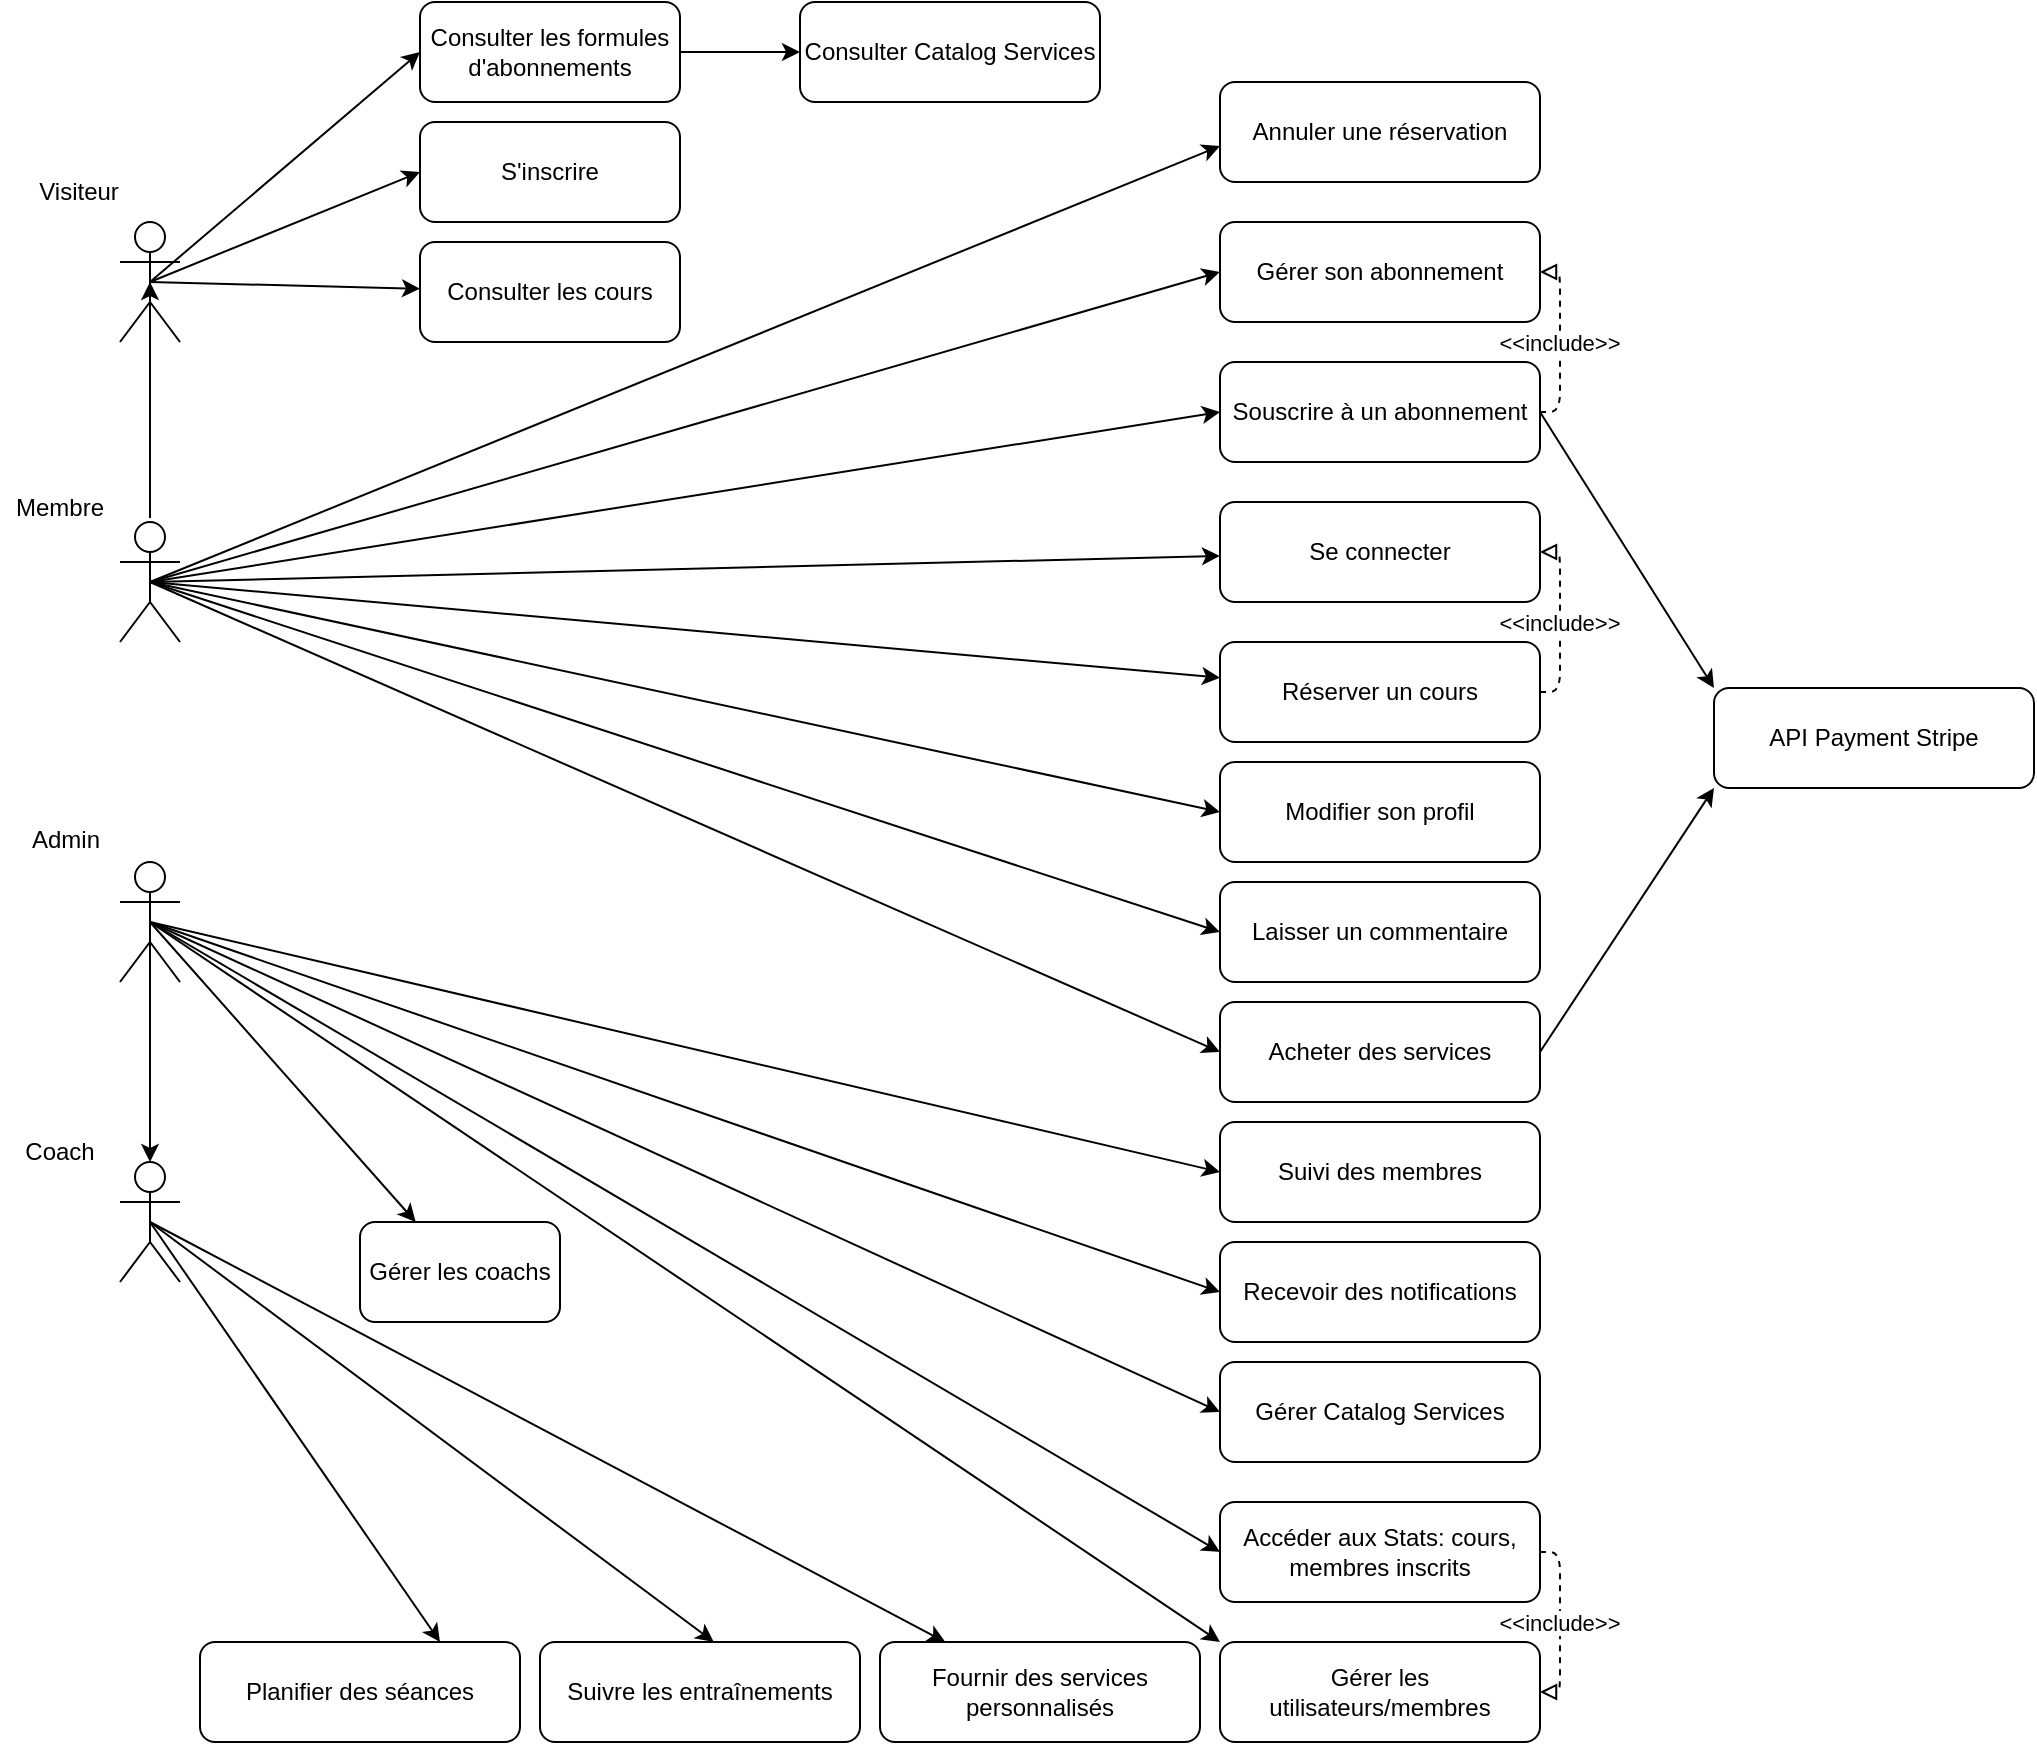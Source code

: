 <mxfile version="24.7.7">
  <diagram name="Page-1" id="NAnlpV8po5Nv_PaAFcBA">
    <mxGraphModel dx="2087" dy="1287" grid="0" gridSize="10" guides="1" tooltips="1" connect="1" arrows="1" fold="1" page="0" pageScale="1" pageWidth="827" pageHeight="1169" math="0" shadow="0">
      <root>
        <mxCell id="0" />
        <mxCell id="1" parent="0" />
        <mxCell id="6" value="Consulter les formules d&#39;abonnements" style="rounded=1;whiteSpace=wrap" parent="1" vertex="1">
          <mxGeometry x="200" y="-40" width="130" height="50" as="geometry" />
        </mxCell>
        <mxCell id="7" value="S&#39;inscrire" style="rounded=1;whiteSpace=wrap" parent="1" vertex="1">
          <mxGeometry x="200" y="20" width="130" height="50" as="geometry" />
        </mxCell>
        <mxCell id="8" value="Consulter les cours" style="rounded=1;whiteSpace=wrap" parent="1" vertex="1">
          <mxGeometry x="200" y="80" width="130" height="50" as="geometry" />
        </mxCell>
        <mxCell id="9" value="Consulter Catalog Services" style="rounded=1;whiteSpace=wrap" parent="1" vertex="1">
          <mxGeometry x="390" y="-40" width="150" height="50" as="geometry" />
        </mxCell>
        <mxCell id="10" value="Souscrire à un abonnement" style="rounded=1;whiteSpace=wrap" parent="1" vertex="1">
          <mxGeometry x="600" y="140" width="160" height="50" as="geometry" />
        </mxCell>
        <mxCell id="11" value="Réserver un cours" style="rounded=1;whiteSpace=wrap" parent="1" vertex="1">
          <mxGeometry x="600" y="280" width="160" height="50" as="geometry" />
        </mxCell>
        <mxCell id="12" value="Annuler une réservation" style="rounded=1;whiteSpace=wrap" parent="1" vertex="1">
          <mxGeometry x="600" width="160" height="50" as="geometry" />
        </mxCell>
        <mxCell id="13" value="Gérer son abonnement" style="rounded=1;whiteSpace=wrap" parent="1" vertex="1">
          <mxGeometry x="600" y="70" width="160" height="50" as="geometry" />
        </mxCell>
        <mxCell id="14" value="Se connecter" style="rounded=1;whiteSpace=wrap" parent="1" vertex="1">
          <mxGeometry x="600" y="210" width="160" height="50" as="geometry" />
        </mxCell>
        <mxCell id="15" value="Modifier son profil" style="rounded=1;whiteSpace=wrap" parent="1" vertex="1">
          <mxGeometry x="600" y="340" width="160" height="50" as="geometry" />
        </mxCell>
        <mxCell id="16" value="Laisser un commentaire" style="rounded=1;whiteSpace=wrap" parent="1" vertex="1">
          <mxGeometry x="600" y="400" width="160" height="50" as="geometry" />
        </mxCell>
        <mxCell id="17" value="Acheter des services" style="rounded=1;whiteSpace=wrap" parent="1" vertex="1">
          <mxGeometry x="600" y="460" width="160" height="50" as="geometry" />
        </mxCell>
        <mxCell id="18" value="Gérer Catalog Services" style="rounded=1;whiteSpace=wrap" parent="1" vertex="1">
          <mxGeometry x="600" y="640" width="160" height="50" as="geometry" />
        </mxCell>
        <mxCell id="19" value="Accéder aux Stats: cours, membres inscrits" style="rounded=1;whiteSpace=wrap" parent="1" vertex="1">
          <mxGeometry x="600" y="710" width="160" height="50" as="geometry" />
        </mxCell>
        <mxCell id="20" value="Recevoir des notifications" style="rounded=1;whiteSpace=wrap" parent="1" vertex="1">
          <mxGeometry x="600" y="580" width="160" height="50" as="geometry" />
        </mxCell>
        <mxCell id="21" value="Gérer les utilisateurs/membres" style="rounded=1;whiteSpace=wrap" parent="1" vertex="1">
          <mxGeometry x="600" y="780" width="160" height="50" as="geometry" />
        </mxCell>
        <mxCell id="22" value="Suivi des membres" style="rounded=1;whiteSpace=wrap" parent="1" vertex="1">
          <mxGeometry x="600" y="520" width="160" height="50" as="geometry" />
        </mxCell>
        <mxCell id="23" value="Gérer les coachs" style="rounded=1;whiteSpace=wrap" parent="1" vertex="1">
          <mxGeometry x="170" y="570" width="100" height="50" as="geometry" />
        </mxCell>
        <mxCell id="25" value="Planifier des séances" style="rounded=1;whiteSpace=wrap" parent="1" vertex="1">
          <mxGeometry x="90" y="780" width="160" height="50" as="geometry" />
        </mxCell>
        <mxCell id="26" value="Suivre les entraînements" style="rounded=1;whiteSpace=wrap" parent="1" vertex="1">
          <mxGeometry x="260" y="780" width="160" height="50" as="geometry" />
        </mxCell>
        <mxCell id="27" value="Fournir des services personnalisés" style="rounded=1;whiteSpace=wrap" parent="1" vertex="1">
          <mxGeometry x="430" y="780" width="160" height="50" as="geometry" />
        </mxCell>
        <mxCell id="28" style="rounded=1;entryX=0;entryY=0.5;entryDx=0;entryDy=0;exitX=0.5;exitY=0.5;exitDx=0;exitDy=0;exitPerimeter=0;" parent="1" source="KVx_jI3Rg1KagNch0SJf-57" target="6" edge="1">
          <mxGeometry relative="1" as="geometry">
            <mxPoint x="80" y="100" as="sourcePoint" />
          </mxGeometry>
        </mxCell>
        <mxCell id="29" style="rounded=1;entryX=0;entryY=0.5;entryDx=0;entryDy=0;exitX=0.5;exitY=0.5;exitDx=0;exitDy=0;exitPerimeter=0;" parent="1" source="KVx_jI3Rg1KagNch0SJf-57" target="7" edge="1">
          <mxGeometry relative="1" as="geometry">
            <mxPoint x="90" y="90" as="sourcePoint" />
          </mxGeometry>
        </mxCell>
        <mxCell id="30" style="rounded=1;exitX=0.5;exitY=0.5;exitDx=0;exitDy=0;exitPerimeter=0;" parent="1" source="KVx_jI3Rg1KagNch0SJf-57" target="8" edge="1">
          <mxGeometry relative="1" as="geometry">
            <mxPoint x="100" y="115" as="sourcePoint" />
          </mxGeometry>
        </mxCell>
        <mxCell id="31" style="rounded=1;" parent="1" source="6" target="9" edge="1">
          <mxGeometry relative="1" as="geometry" />
        </mxCell>
        <mxCell id="32" style="rounded=1;entryX=0;entryY=0.5;entryDx=0;entryDy=0;exitX=0.5;exitY=0.5;exitDx=0;exitDy=0;exitPerimeter=0;" parent="1" source="KVx_jI3Rg1KagNch0SJf-61" target="10" edge="1">
          <mxGeometry relative="1" as="geometry">
            <mxPoint x="100" y="257.593" as="sourcePoint" />
          </mxGeometry>
        </mxCell>
        <mxCell id="33" style="rounded=1;exitX=0.5;exitY=0.5;exitDx=0;exitDy=0;exitPerimeter=0;" parent="1" source="KVx_jI3Rg1KagNch0SJf-61" target="11" edge="1">
          <mxGeometry relative="1" as="geometry">
            <mxPoint x="100" y="267.581" as="sourcePoint" />
          </mxGeometry>
        </mxCell>
        <mxCell id="34" style="rounded=1;entryX=0;entryY=0.64;entryDx=0;entryDy=0;entryPerimeter=0;exitX=0.5;exitY=0.5;exitDx=0;exitDy=0;exitPerimeter=0;" parent="1" source="KVx_jI3Rg1KagNch0SJf-61" target="12" edge="1">
          <mxGeometry relative="1" as="geometry">
            <mxPoint x="94.764" y="250" as="sourcePoint" />
          </mxGeometry>
        </mxCell>
        <mxCell id="35" style="rounded=1;entryX=0;entryY=0.5;entryDx=0;entryDy=0;exitX=0.5;exitY=0.5;exitDx=0;exitDy=0;exitPerimeter=0;" parent="1" source="KVx_jI3Rg1KagNch0SJf-61" target="13" edge="1">
          <mxGeometry relative="1" as="geometry">
            <mxPoint x="100" y="252" as="sourcePoint" />
          </mxGeometry>
        </mxCell>
        <mxCell id="36" style="rounded=1;exitX=0.5;exitY=0.5;exitDx=0;exitDy=0;exitPerimeter=0;" parent="1" source="KVx_jI3Rg1KagNch0SJf-61" target="14" edge="1">
          <mxGeometry relative="1" as="geometry">
            <mxPoint x="100" y="263.065" as="sourcePoint" />
          </mxGeometry>
        </mxCell>
        <mxCell id="37" style="rounded=1;entryX=0;entryY=0.5;entryDx=0;entryDy=0;exitX=0.5;exitY=0.5;exitDx=0;exitDy=0;exitPerimeter=0;" parent="1" source="KVx_jI3Rg1KagNch0SJf-61" target="15" edge="1">
          <mxGeometry relative="1" as="geometry">
            <mxPoint x="100" y="272.407" as="sourcePoint" />
          </mxGeometry>
        </mxCell>
        <mxCell id="38" style="rounded=1;entryX=0;entryY=0.5;entryDx=0;entryDy=0;exitX=0.5;exitY=0.5;exitDx=0;exitDy=0;exitPerimeter=0;" parent="1" source="KVx_jI3Rg1KagNch0SJf-61" target="16" edge="1">
          <mxGeometry relative="1" as="geometry">
            <mxPoint x="100" y="276.852" as="sourcePoint" />
          </mxGeometry>
        </mxCell>
        <mxCell id="39" style="rounded=1;entryX=0;entryY=0.5;entryDx=0;entryDy=0;exitX=0.5;exitY=0.5;exitDx=0;exitDy=0;exitPerimeter=0;" parent="1" source="KVx_jI3Rg1KagNch0SJf-61" target="17" edge="1">
          <mxGeometry relative="1" as="geometry">
            <mxPoint x="96.818" y="280" as="sourcePoint" />
            <mxPoint x="600" y="460" as="targetPoint" />
          </mxGeometry>
        </mxCell>
        <mxCell id="40" style="rounded=1;entryX=0;entryY=0.5;entryDx=0;entryDy=0;exitX=0.5;exitY=0.5;exitDx=0;exitDy=0;exitPerimeter=0;" parent="1" source="KVx_jI3Rg1KagNch0SJf-62" target="18" edge="1">
          <mxGeometry relative="1" as="geometry">
            <mxPoint x="92.4" y="430" as="sourcePoint" />
          </mxGeometry>
        </mxCell>
        <mxCell id="41" style="rounded=1;entryX=0;entryY=0.5;entryDx=0;entryDy=0;exitX=0.5;exitY=0.5;exitDx=0;exitDy=0;exitPerimeter=0;" parent="1" source="KVx_jI3Rg1KagNch0SJf-62" target="19" edge="1">
          <mxGeometry relative="1" as="geometry">
            <mxPoint x="85.312" y="430" as="sourcePoint" />
          </mxGeometry>
        </mxCell>
        <mxCell id="43" style="rounded=1;entryX=0;entryY=0;entryDx=0;entryDy=0;exitX=0.5;exitY=0.5;exitDx=0;exitDy=0;exitPerimeter=0;" parent="1" source="KVx_jI3Rg1KagNch0SJf-62" target="21" edge="1">
          <mxGeometry relative="1" as="geometry">
            <mxPoint x="82.606" y="430" as="sourcePoint" />
          </mxGeometry>
        </mxCell>
        <mxCell id="44" style="rounded=1;entryX=0;entryY=0.5;entryDx=0;entryDy=0;exitX=0.5;exitY=0.5;exitDx=0;exitDy=0;exitPerimeter=0;" parent="1" source="KVx_jI3Rg1KagNch0SJf-62" target="22" edge="1">
          <mxGeometry relative="1" as="geometry">
            <mxPoint x="100" y="424.63" as="sourcePoint" />
          </mxGeometry>
        </mxCell>
        <mxCell id="45" style="rounded=1;exitX=0.5;exitY=0.5;exitDx=0;exitDy=0;exitPerimeter=0;" parent="1" source="KVx_jI3Rg1KagNch0SJf-62" target="23" edge="1">
          <mxGeometry relative="1" as="geometry">
            <mxPoint x="76.023" y="430" as="sourcePoint" />
          </mxGeometry>
        </mxCell>
        <mxCell id="46" style="rounded=1;entryX=0;entryY=0.5;entryDx=0;entryDy=0;exitX=0.5;exitY=0.5;exitDx=0;exitDy=0;exitPerimeter=0;" parent="1" source="KVx_jI3Rg1KagNch0SJf-62" edge="1">
          <mxGeometry relative="1" as="geometry">
            <mxPoint x="100" y="429.074" as="sourcePoint" />
            <mxPoint x="600.0" y="605" as="targetPoint" />
          </mxGeometry>
        </mxCell>
        <mxCell id="47" style="rounded=1;exitX=0.5;exitY=0.5;exitDx=0;exitDy=0;exitPerimeter=0;entryX=0.75;entryY=0;entryDx=0;entryDy=0;" parent="1" source="KVx_jI3Rg1KagNch0SJf-68" target="25" edge="1">
          <mxGeometry relative="1" as="geometry">
            <mxPoint x="66.875" y="580" as="sourcePoint" />
          </mxGeometry>
        </mxCell>
        <mxCell id="48" style="rounded=1;exitX=0.5;exitY=0.5;exitDx=0;exitDy=0;exitPerimeter=0;entryX=0.543;entryY=-0.001;entryDx=0;entryDy=0;entryPerimeter=0;" parent="1" source="KVx_jI3Rg1KagNch0SJf-68" target="26" edge="1">
          <mxGeometry relative="1" as="geometry">
            <mxPoint x="77.5" y="580" as="sourcePoint" />
          </mxGeometry>
        </mxCell>
        <mxCell id="49" style="rounded=1;exitX=0.5;exitY=0.5;exitDx=0;exitDy=0;exitPerimeter=0;" parent="1" source="KVx_jI3Rg1KagNch0SJf-68" target="27" edge="1">
          <mxGeometry relative="1" as="geometry">
            <mxPoint x="88.125" y="580" as="sourcePoint" />
          </mxGeometry>
        </mxCell>
        <mxCell id="50" value="&lt;&lt;include&gt;&gt;" style="edgeStyle=orthogonalEdgeStyle;endArrow=block;endFill=0;dashed=1;exitX=1;exitY=0.5;exitDx=0;exitDy=0;entryX=1;entryY=0.5;entryDx=0;entryDy=0;" parent="1" source="10" target="13" edge="1">
          <mxGeometry relative="1" as="geometry">
            <mxPoint x="610" y="190" as="targetPoint" />
            <Array as="points" />
          </mxGeometry>
        </mxCell>
        <mxCell id="51" value="&lt;&lt;include&gt;&gt;" style="edgeStyle=orthogonalEdgeStyle;endArrow=block;endFill=0;dashed=1;entryX=1;entryY=0.5;entryDx=0;entryDy=0;exitX=1;exitY=0.5;exitDx=0;exitDy=0;" parent="1" source="11" target="14" edge="1">
          <mxGeometry relative="1" as="geometry" />
        </mxCell>
        <mxCell id="52" value="&lt;&lt;include&gt;&gt;" style="edgeStyle=orthogonalEdgeStyle;endArrow=block;endFill=0;dashed=1;exitX=1;exitY=0.5;exitDx=0;exitDy=0;entryX=1;entryY=0.5;entryDx=0;entryDy=0;" parent="1" source="19" target="21" edge="1">
          <mxGeometry relative="1" as="geometry" />
        </mxCell>
        <mxCell id="KVx_jI3Rg1KagNch0SJf-57" value="" style="shape=umlActor;verticalLabelPosition=bottom;verticalAlign=top;html=1;outlineConnect=0;" parent="1" vertex="1">
          <mxGeometry x="50" y="70" width="30" height="60" as="geometry" />
        </mxCell>
        <mxCell id="KVx_jI3Rg1KagNch0SJf-60" value="Visiteur" style="text;html=1;align=center;verticalAlign=middle;resizable=0;points=[];autosize=1;strokeColor=none;fillColor=none;" parent="1" vertex="1">
          <mxGeometry x="-1" y="40" width="60" height="30" as="geometry" />
        </mxCell>
        <mxCell id="KVx_jI3Rg1KagNch0SJf-61" value="" style="shape=umlActor;verticalLabelPosition=bottom;verticalAlign=top;html=1;outlineConnect=0;" parent="1" vertex="1">
          <mxGeometry x="50" y="220" width="30" height="60" as="geometry" />
        </mxCell>
        <mxCell id="KVx_jI3Rg1KagNch0SJf-62" value="" style="shape=umlActor;verticalLabelPosition=bottom;verticalAlign=top;html=1;outlineConnect=0;" parent="1" vertex="1">
          <mxGeometry x="50" y="390" width="30" height="60" as="geometry" />
        </mxCell>
        <mxCell id="KVx_jI3Rg1KagNch0SJf-66" value="Admin" style="text;html=1;align=center;verticalAlign=middle;whiteSpace=wrap;rounded=0;" parent="1" vertex="1">
          <mxGeometry x="-7" y="364" width="60" height="30" as="geometry" />
        </mxCell>
        <mxCell id="KVx_jI3Rg1KagNch0SJf-67" value="Membre" style="text;html=1;align=center;verticalAlign=middle;whiteSpace=wrap;rounded=0;" parent="1" vertex="1">
          <mxGeometry x="-10" y="198" width="60" height="30" as="geometry" />
        </mxCell>
        <mxCell id="KVx_jI3Rg1KagNch0SJf-68" value="" style="shape=umlActor;verticalLabelPosition=bottom;verticalAlign=top;html=1;outlineConnect=0;" parent="1" vertex="1">
          <mxGeometry x="50" y="540" width="30" height="60" as="geometry" />
        </mxCell>
        <mxCell id="KVx_jI3Rg1KagNch0SJf-69" value="Coach" style="text;html=1;align=center;verticalAlign=middle;whiteSpace=wrap;rounded=0;" parent="1" vertex="1">
          <mxGeometry x="-10" y="520" width="60" height="30" as="geometry" />
        </mxCell>
        <mxCell id="qZKsJLmDGMZFvN5hdc6K-52" value="" style="endArrow=classic;html=1;rounded=0;entryX=0.5;entryY=0;entryDx=0;entryDy=0;entryPerimeter=0;exitX=0.5;exitY=0.5;exitDx=0;exitDy=0;exitPerimeter=0;" edge="1" parent="1" source="KVx_jI3Rg1KagNch0SJf-62" target="KVx_jI3Rg1KagNch0SJf-68">
          <mxGeometry width="50" height="50" relative="1" as="geometry">
            <mxPoint x="394" y="415" as="sourcePoint" />
            <mxPoint x="444" y="365" as="targetPoint" />
          </mxGeometry>
        </mxCell>
        <mxCell id="qZKsJLmDGMZFvN5hdc6K-53" value="" style="endArrow=classic;html=1;rounded=0;entryX=0.5;entryY=0.5;entryDx=0;entryDy=0;entryPerimeter=0;" edge="1" parent="1" target="KVx_jI3Rg1KagNch0SJf-57">
          <mxGeometry width="50" height="50" relative="1" as="geometry">
            <mxPoint x="65" y="218" as="sourcePoint" />
            <mxPoint x="80" y="138" as="targetPoint" />
          </mxGeometry>
        </mxCell>
        <mxCell id="qZKsJLmDGMZFvN5hdc6K-56" value="API Payment Stripe" style="rounded=1;whiteSpace=wrap" vertex="1" parent="1">
          <mxGeometry x="847" y="303" width="160" height="50" as="geometry" />
        </mxCell>
        <mxCell id="qZKsJLmDGMZFvN5hdc6K-57" value="" style="endArrow=classic;html=1;rounded=0;entryX=0;entryY=0;entryDx=0;entryDy=0;exitX=1;exitY=0.5;exitDx=0;exitDy=0;" edge="1" parent="1" source="10" target="qZKsJLmDGMZFvN5hdc6K-56">
          <mxGeometry width="50" height="50" relative="1" as="geometry">
            <mxPoint x="397" y="415" as="sourcePoint" />
            <mxPoint x="447" y="365" as="targetPoint" />
          </mxGeometry>
        </mxCell>
        <mxCell id="qZKsJLmDGMZFvN5hdc6K-58" value="" style="endArrow=classic;html=1;rounded=0;entryX=0;entryY=1;entryDx=0;entryDy=0;exitX=1;exitY=0.5;exitDx=0;exitDy=0;" edge="1" parent="1" source="17" target="qZKsJLmDGMZFvN5hdc6K-56">
          <mxGeometry width="50" height="50" relative="1" as="geometry">
            <mxPoint x="397" y="415" as="sourcePoint" />
            <mxPoint x="447" y="365" as="targetPoint" />
          </mxGeometry>
        </mxCell>
      </root>
    </mxGraphModel>
  </diagram>
</mxfile>
